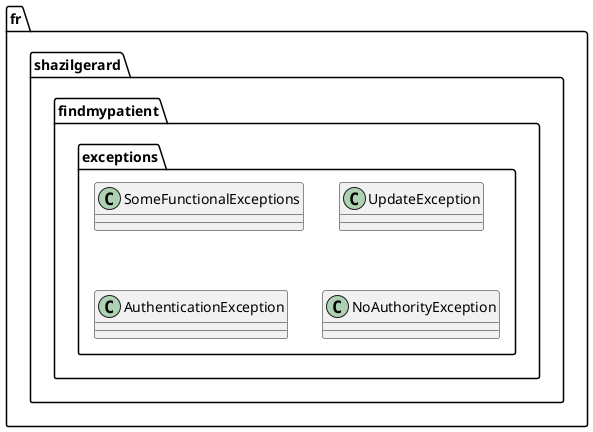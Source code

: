 @startuml

package fr.shazilgerard.findmypatient.exceptions {
	class SomeFunctionalExceptions
	class UpdateException
	class AuthenticationException
	class NoAuthorityException
}

@enduml